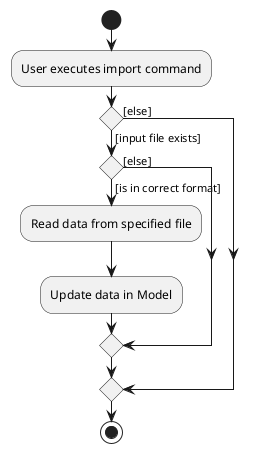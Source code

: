 @startuml
start
:User executes import command;

if () then ([input file exists])
    if () then ([is in correct format])
        :Read data from specified file;
        :Update data in Model;
    else ([else])
    endif
else ([else])
endif
stop
@enduml